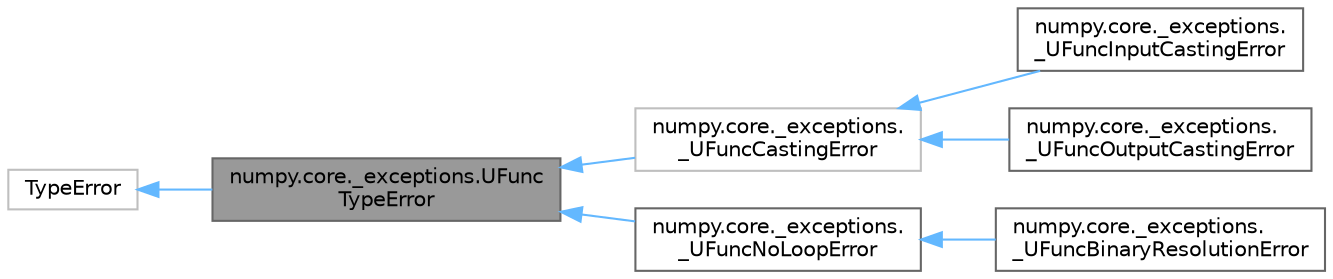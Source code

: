 digraph "numpy.core._exceptions.UFuncTypeError"
{
 // LATEX_PDF_SIZE
  bgcolor="transparent";
  edge [fontname=Helvetica,fontsize=10,labelfontname=Helvetica,labelfontsize=10];
  node [fontname=Helvetica,fontsize=10,shape=box,height=0.2,width=0.4];
  rankdir="LR";
  Node1 [id="Node000001",label="numpy.core._exceptions.UFunc\lTypeError",height=0.2,width=0.4,color="gray40", fillcolor="grey60", style="filled", fontcolor="black",tooltip=" "];
  Node2 -> Node1 [id="edge1_Node000001_Node000002",dir="back",color="steelblue1",style="solid",tooltip=" "];
  Node2 [id="Node000002",label="TypeError",height=0.2,width=0.4,color="grey75", fillcolor="white", style="filled",URL="$dd/d00/classTypeError.html",tooltip=" "];
  Node1 -> Node3 [id="edge2_Node000001_Node000003",dir="back",color="steelblue1",style="solid",tooltip=" "];
  Node3 [id="Node000003",label="numpy.core._exceptions.\l_UFuncCastingError",height=0.2,width=0.4,color="grey75", fillcolor="white", style="filled",URL="$d3/d61/classnumpy_1_1core_1_1__exceptions_1_1__UFuncCastingError.html",tooltip=" "];
  Node3 -> Node4 [id="edge3_Node000003_Node000004",dir="back",color="steelblue1",style="solid",tooltip=" "];
  Node4 [id="Node000004",label="numpy.core._exceptions.\l_UFuncInputCastingError",height=0.2,width=0.4,color="gray40", fillcolor="white", style="filled",URL="$da/d3c/classnumpy_1_1core_1_1__exceptions_1_1__UFuncInputCastingError.html",tooltip=" "];
  Node3 -> Node5 [id="edge4_Node000003_Node000005",dir="back",color="steelblue1",style="solid",tooltip=" "];
  Node5 [id="Node000005",label="numpy.core._exceptions.\l_UFuncOutputCastingError",height=0.2,width=0.4,color="gray40", fillcolor="white", style="filled",URL="$d8/d9c/classnumpy_1_1core_1_1__exceptions_1_1__UFuncOutputCastingError.html",tooltip=" "];
  Node1 -> Node6 [id="edge5_Node000001_Node000006",dir="back",color="steelblue1",style="solid",tooltip=" "];
  Node6 [id="Node000006",label="numpy.core._exceptions.\l_UFuncNoLoopError",height=0.2,width=0.4,color="gray40", fillcolor="white", style="filled",URL="$d8/d90/classnumpy_1_1core_1_1__exceptions_1_1__UFuncNoLoopError.html",tooltip=" "];
  Node6 -> Node7 [id="edge6_Node000006_Node000007",dir="back",color="steelblue1",style="solid",tooltip=" "];
  Node7 [id="Node000007",label="numpy.core._exceptions.\l_UFuncBinaryResolutionError",height=0.2,width=0.4,color="gray40", fillcolor="white", style="filled",URL="$d4/d9e/classnumpy_1_1core_1_1__exceptions_1_1__UFuncBinaryResolutionError.html",tooltip=" "];
}
